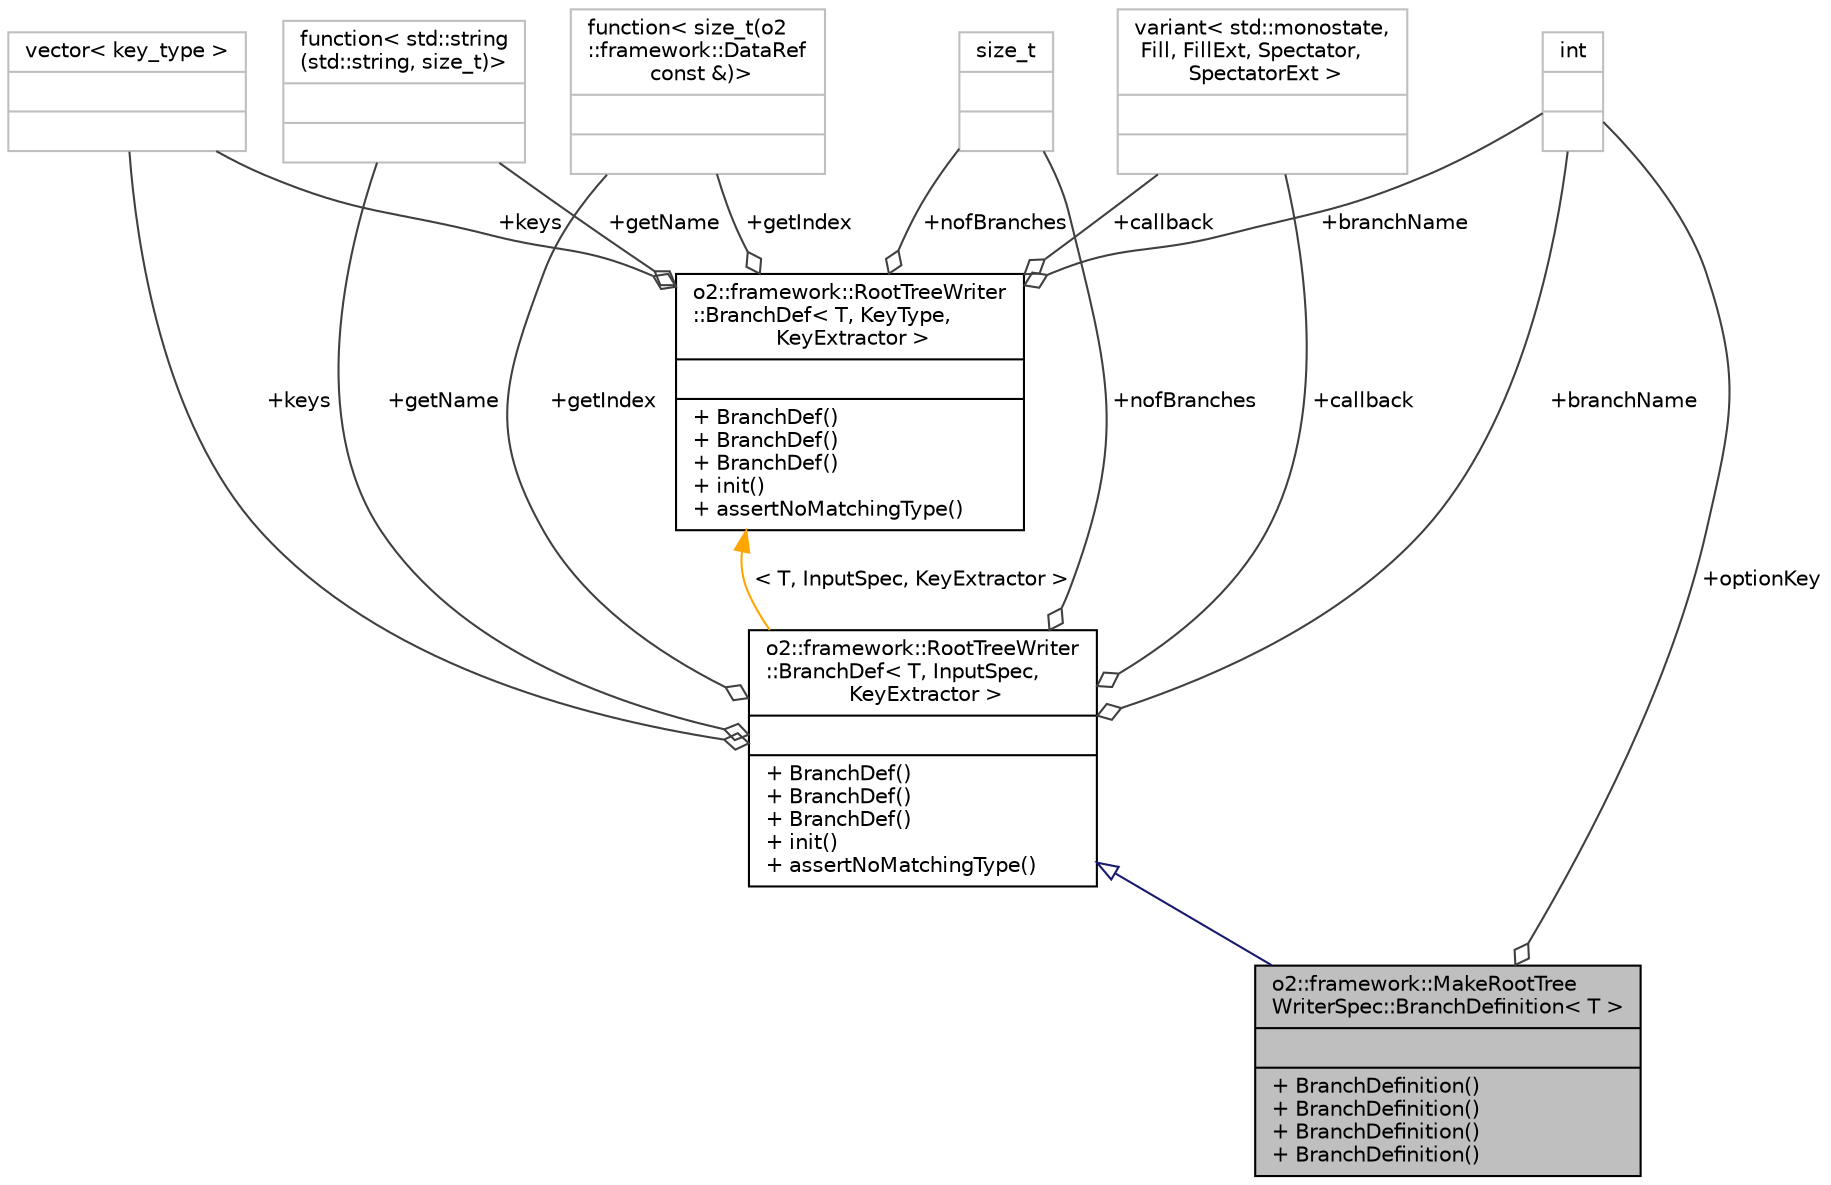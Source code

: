 digraph "o2::framework::MakeRootTreeWriterSpec::BranchDefinition&lt; T &gt;"
{
 // INTERACTIVE_SVG=YES
  bgcolor="transparent";
  edge [fontname="Helvetica",fontsize="10",labelfontname="Helvetica",labelfontsize="10"];
  node [fontname="Helvetica",fontsize="10",shape=record];
  Node3 [label="{o2::framework::MakeRootTree\lWriterSpec::BranchDefinition\< T \>\n||+ BranchDefinition()\l+ BranchDefinition()\l+ BranchDefinition()\l+ BranchDefinition()\l}",height=0.2,width=0.4,color="black", fillcolor="grey75", style="filled", fontcolor="black"];
  Node4 -> Node3 [dir="back",color="midnightblue",fontsize="10",style="solid",arrowtail="onormal",fontname="Helvetica"];
  Node4 [label="{o2::framework::RootTreeWriter\l::BranchDef\< T, InputSpec,\l KeyExtractor \>\n||+ BranchDef()\l+ BranchDef()\l+ BranchDef()\l+ init()\l+ assertNoMatchingType()\l}",height=0.2,width=0.4,color="black",URL="$d6/d72/structo2_1_1framework_1_1RootTreeWriter_1_1BranchDef.html"];
  Node5 -> Node4 [color="grey25",fontsize="10",style="solid",label=" +keys" ,arrowhead="odiamond",fontname="Helvetica"];
  Node5 [label="{vector\< key_type \>\n||}",height=0.2,width=0.4,color="grey75"];
  Node6 -> Node4 [color="grey25",fontsize="10",style="solid",label=" +nofBranches" ,arrowhead="odiamond",fontname="Helvetica"];
  Node6 [label="{size_t\n||}",height=0.2,width=0.4,color="grey75"];
  Node7 -> Node4 [color="grey25",fontsize="10",style="solid",label=" +callback" ,arrowhead="odiamond",fontname="Helvetica"];
  Node7 [label="{variant\< std::monostate,\l Fill, FillExt, Spectator,\l SpectatorExt \>\n||}",height=0.2,width=0.4,color="grey75"];
  Node8 -> Node4 [color="grey25",fontsize="10",style="solid",label=" +branchName" ,arrowhead="odiamond",fontname="Helvetica"];
  Node8 [label="{int\n||}",height=0.2,width=0.4,color="grey75"];
  Node9 -> Node4 [color="grey25",fontsize="10",style="solid",label=" +getName" ,arrowhead="odiamond",fontname="Helvetica"];
  Node9 [label="{function\< std::string\l(std::string, size_t)\>\n||}",height=0.2,width=0.4,color="grey75"];
  Node10 -> Node4 [color="grey25",fontsize="10",style="solid",label=" +getIndex" ,arrowhead="odiamond",fontname="Helvetica"];
  Node10 [label="{function\< size_t(o2\l::framework::DataRef\l const &)\>\n||}",height=0.2,width=0.4,color="grey75"];
  Node11 -> Node4 [dir="back",color="orange",fontsize="10",style="solid",label=" \< T, InputSpec, KeyExtractor \>" ,fontname="Helvetica"];
  Node11 [label="{o2::framework::RootTreeWriter\l::BranchDef\< T, KeyType,\l KeyExtractor \>\n||+ BranchDef()\l+ BranchDef()\l+ BranchDef()\l+ init()\l+ assertNoMatchingType()\l}",height=0.2,width=0.4,color="black",URL="$d6/d72/structo2_1_1framework_1_1RootTreeWriter_1_1BranchDef.html",tooltip="BranchDef is used to define the mapping between inputs and branches. "];
  Node5 -> Node11 [color="grey25",fontsize="10",style="solid",label=" +keys" ,arrowhead="odiamond",fontname="Helvetica"];
  Node6 -> Node11 [color="grey25",fontsize="10",style="solid",label=" +nofBranches" ,arrowhead="odiamond",fontname="Helvetica"];
  Node7 -> Node11 [color="grey25",fontsize="10",style="solid",label=" +callback" ,arrowhead="odiamond",fontname="Helvetica"];
  Node8 -> Node11 [color="grey25",fontsize="10",style="solid",label=" +branchName" ,arrowhead="odiamond",fontname="Helvetica"];
  Node9 -> Node11 [color="grey25",fontsize="10",style="solid",label=" +getName" ,arrowhead="odiamond",fontname="Helvetica"];
  Node10 -> Node11 [color="grey25",fontsize="10",style="solid",label=" +getIndex" ,arrowhead="odiamond",fontname="Helvetica"];
  Node8 -> Node3 [color="grey25",fontsize="10",style="solid",label=" +optionKey" ,arrowhead="odiamond",fontname="Helvetica"];
}
